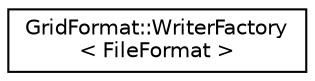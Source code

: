 digraph "Graphical Class Hierarchy"
{
 // LATEX_PDF_SIZE
  edge [fontname="Helvetica",fontsize="10",labelfontname="Helvetica",labelfontsize="10"];
  node [fontname="Helvetica",fontsize="10",shape=record];
  rankdir="LR";
  Node0 [label="GridFormat::WriterFactory\l\< FileFormat \>",height=0.2,width=0.4,color="black", fillcolor="white", style="filled",URL="$structGridFormat_1_1WriterFactory.html",tooltip="Factory class to create a writer for the given file format."];
}
